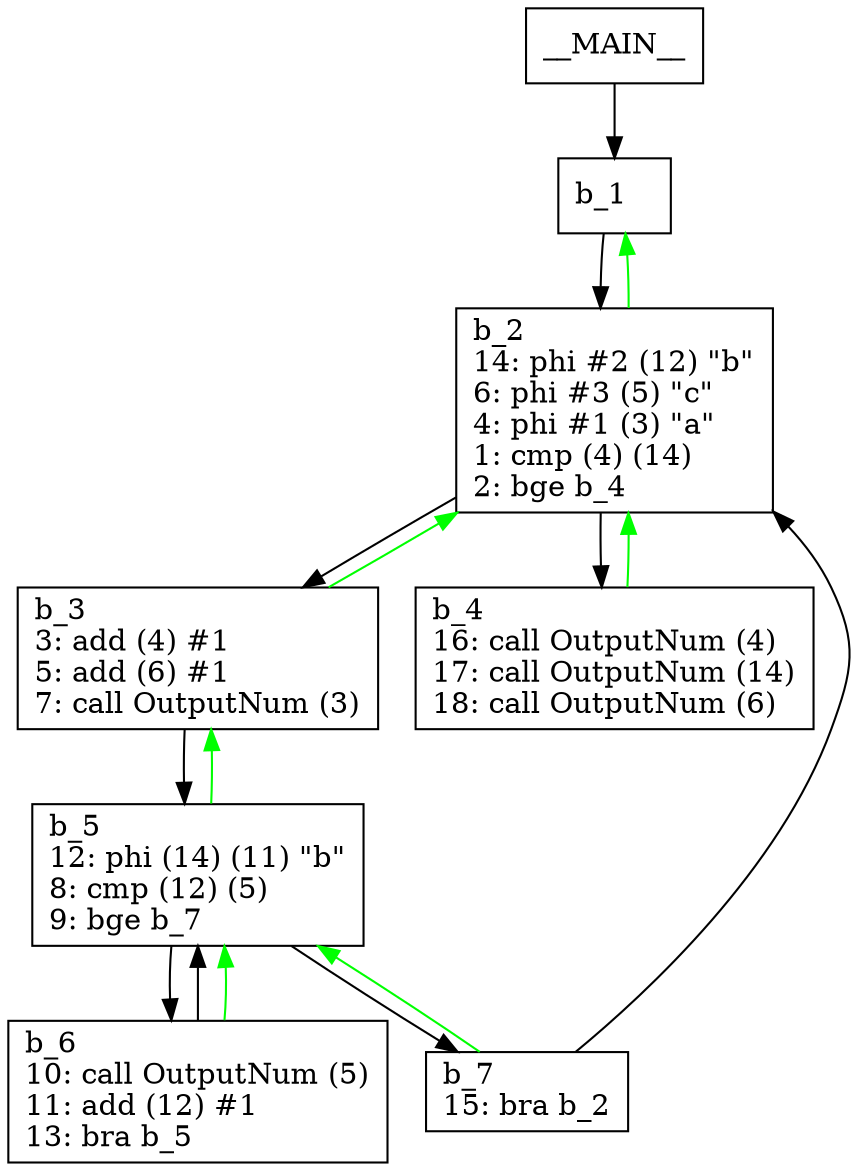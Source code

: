 digraph Computation {
node [shape=box];
__MAIN__ -> b_1;
b_1 [label="b_1\l"]
b_1 -> b_2;
b_2 [label="b_2\l14: phi #2 (12) \"b\"\l6: phi #3 (5) \"c\"\l4: phi #1 (3) \"a\"\l1: cmp (4) (14)\l2: bge b_4\l"]
b_2 -> b_3;
b_3 [label="b_3\l3: add (4) #1\l5: add (6) #1\l7: call OutputNum (3)\l"]
b_3 -> b_5;
b_5 [label="b_5\l12: phi (14) (11) \"b\"\l8: cmp (12) (5)\l9: bge b_7\l"]
b_5 -> b_6;
b_6 [label="b_6\l10: call OutputNum (5)\l11: add (12) #1\l13: bra b_5\l"]
b_6 -> b_5;
b_6 -> b_5[color="green"];
b_5 -> b_7;
b_7 [label="b_7\l15: bra b_2\l"]
b_7 -> b_2;
b_7 -> b_5[color="green"];
b_5 -> b_3[color="green"];
b_3 -> b_2[color="green"];
b_2 -> b_4;
b_4 [label="b_4\l16: call OutputNum (4)\l17: call OutputNum (14)\l18: call OutputNum (6)\l"]
b_4 -> b_2[color="green"];
b_2 -> b_1[color="green"];
}